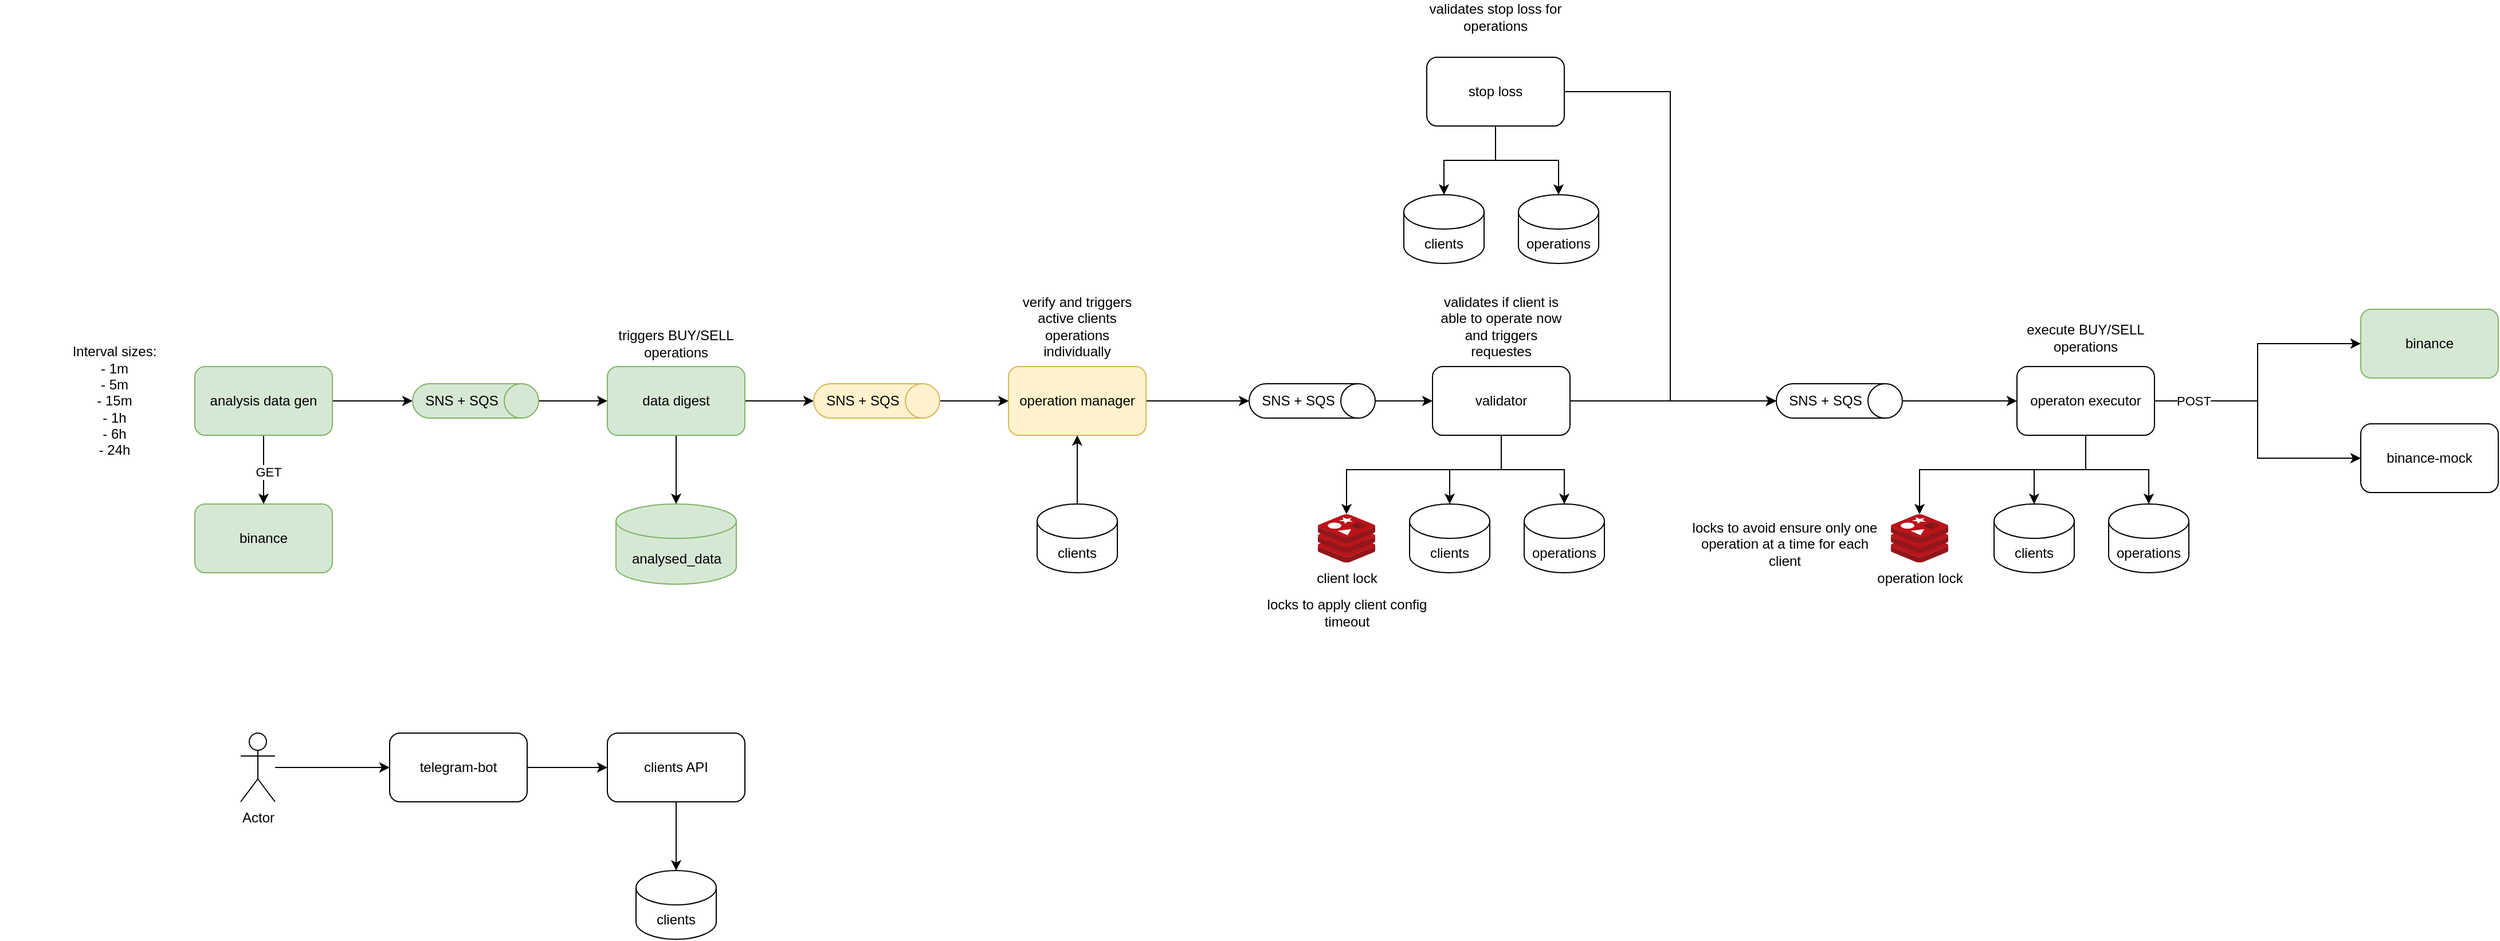 <mxfile version="20.2.3" type="device"><diagram id="hMLgUNgtjif-WWjUYNgA" name="Page-1"><mxGraphModel dx="2276" dy="1977" grid="1" gridSize="10" guides="1" tooltips="1" connect="1" arrows="1" fold="1" page="1" pageScale="1" pageWidth="850" pageHeight="1100" math="0" shadow="0"><root><mxCell id="0"/><mxCell id="1" parent="0"/><mxCell id="lZ36Bs9J8MROvfTwoeam-36" value="" style="edgeStyle=orthogonalEdgeStyle;rounded=0;orthogonalLoop=1;jettySize=auto;html=1;" parent="1" source="lZ36Bs9J8MROvfTwoeam-1" target="lZ36Bs9J8MROvfTwoeam-35" edge="1"><mxGeometry relative="1" as="geometry"/></mxCell><mxCell id="lZ36Bs9J8MROvfTwoeam-54" value="" style="edgeStyle=orthogonalEdgeStyle;rounded=0;orthogonalLoop=1;jettySize=auto;html=1;" parent="1" source="lZ36Bs9J8MROvfTwoeam-1" target="lZ36Bs9J8MROvfTwoeam-49" edge="1"><mxGeometry relative="1" as="geometry"/></mxCell><mxCell id="lZ36Bs9J8MROvfTwoeam-55" value="GET" style="edgeLabel;html=1;align=center;verticalAlign=middle;resizable=0;points=[];" parent="lZ36Bs9J8MROvfTwoeam-54" vertex="1" connectable="0"><mxGeometry x="0.067" y="4" relative="1" as="geometry"><mxPoint as="offset"/></mxGeometry></mxCell><mxCell id="lZ36Bs9J8MROvfTwoeam-1" value="analysis data gen" style="rounded=1;whiteSpace=wrap;html=1;fillColor=#d5e8d4;strokeColor=#82b366;" parent="1" vertex="1"><mxGeometry x="-120" y="200" width="120" height="60" as="geometry"/></mxCell><mxCell id="lZ36Bs9J8MROvfTwoeam-4" value="binance" style="rounded=1;whiteSpace=wrap;html=1;fillColor=#d5e8d4;strokeColor=#82b366;" parent="1" vertex="1"><mxGeometry x="1770" y="150" width="120" height="60" as="geometry"/></mxCell><mxCell id="lZ36Bs9J8MROvfTwoeam-5" value="binance-mock" style="rounded=1;whiteSpace=wrap;html=1;" parent="1" vertex="1"><mxGeometry x="1770" y="250" width="120" height="60" as="geometry"/></mxCell><mxCell id="UI1R-FcSzvNhwxykK-cz-2" style="edgeStyle=orthogonalEdgeStyle;rounded=0;orthogonalLoop=1;jettySize=auto;html=1;entryX=0.5;entryY=0;entryDx=0;entryDy=0;entryPerimeter=0;" parent="1" source="lZ36Bs9J8MROvfTwoeam-6" target="UI1R-FcSzvNhwxykK-cz-1" edge="1"><mxGeometry relative="1" as="geometry"/></mxCell><mxCell id="UI1R-FcSzvNhwxykK-cz-34" style="edgeStyle=orthogonalEdgeStyle;rounded=0;orthogonalLoop=1;jettySize=auto;html=1;entryX=0.5;entryY=1;entryDx=0;entryDy=0;entryPerimeter=0;" parent="1" source="lZ36Bs9J8MROvfTwoeam-6" target="lZ36Bs9J8MROvfTwoeam-34" edge="1"><mxGeometry relative="1" as="geometry"/></mxCell><mxCell id="lZ36Bs9J8MROvfTwoeam-6" value="data digest" style="rounded=1;whiteSpace=wrap;html=1;fillColor=#d5e8d4;strokeColor=#82b366;" parent="1" vertex="1"><mxGeometry x="240" y="200" width="120" height="60" as="geometry"/></mxCell><mxCell id="lZ36Bs9J8MROvfTwoeam-12" value="triggers BUY/SELL operations" style="text;html=1;strokeColor=none;fillColor=none;align=center;verticalAlign=middle;whiteSpace=wrap;rounded=0;" parent="1" vertex="1"><mxGeometry x="240" y="165" width="120" height="30" as="geometry"/></mxCell><mxCell id="UG75-Rjxd3EIHa-zDvTt-28" style="edgeStyle=orthogonalEdgeStyle;rounded=0;orthogonalLoop=1;jettySize=auto;html=1;entryX=0.5;entryY=1;entryDx=0;entryDy=0;entryPerimeter=0;" parent="1" source="lZ36Bs9J8MROvfTwoeam-14" target="UG75-Rjxd3EIHa-zDvTt-25" edge="1"><mxGeometry relative="1" as="geometry"/></mxCell><mxCell id="lZ36Bs9J8MROvfTwoeam-14" value="operation manager" style="rounded=1;whiteSpace=wrap;html=1;fillColor=#fff2cc;strokeColor=#d6b656;" parent="1" vertex="1"><mxGeometry x="590" y="200" width="120" height="60" as="geometry"/></mxCell><mxCell id="lZ36Bs9J8MROvfTwoeam-15" value="verify and triggers active clients operations individually" style="text;html=1;strokeColor=none;fillColor=none;align=center;verticalAlign=middle;whiteSpace=wrap;rounded=0;" parent="1" vertex="1"><mxGeometry x="590" y="150" width="120" height="30" as="geometry"/></mxCell><mxCell id="lZ36Bs9J8MROvfTwoeam-18" style="edgeStyle=orthogonalEdgeStyle;rounded=0;orthogonalLoop=1;jettySize=auto;html=1;entryX=0.5;entryY=1;entryDx=0;entryDy=0;" parent="1" source="lZ36Bs9J8MROvfTwoeam-16" target="lZ36Bs9J8MROvfTwoeam-14" edge="1"><mxGeometry relative="1" as="geometry"/></mxCell><mxCell id="lZ36Bs9J8MROvfTwoeam-16" value="clients" style="shape=cylinder3;whiteSpace=wrap;html=1;boundedLbl=1;backgroundOutline=1;size=15;" parent="1" vertex="1"><mxGeometry x="615" y="320" width="70" height="60" as="geometry"/></mxCell><mxCell id="lZ36Bs9J8MROvfTwoeam-23" style="edgeStyle=orthogonalEdgeStyle;rounded=0;orthogonalLoop=1;jettySize=auto;html=1;entryX=0;entryY=0.5;entryDx=0;entryDy=0;" parent="1" source="lZ36Bs9J8MROvfTwoeam-20" target="lZ36Bs9J8MROvfTwoeam-4" edge="1"><mxGeometry relative="1" as="geometry"/></mxCell><mxCell id="lZ36Bs9J8MROvfTwoeam-24" style="edgeStyle=orthogonalEdgeStyle;rounded=0;orthogonalLoop=1;jettySize=auto;html=1;" parent="1" source="lZ36Bs9J8MROvfTwoeam-20" target="lZ36Bs9J8MROvfTwoeam-5" edge="1"><mxGeometry relative="1" as="geometry"/></mxCell><mxCell id="lZ36Bs9J8MROvfTwoeam-45" value="POST" style="edgeLabel;html=1;align=center;verticalAlign=middle;resizable=0;points=[];" parent="lZ36Bs9J8MROvfTwoeam-24" vertex="1" connectable="0"><mxGeometry x="-0.706" relative="1" as="geometry"><mxPoint as="offset"/></mxGeometry></mxCell><mxCell id="lZ36Bs9J8MROvfTwoeam-58" style="edgeStyle=orthogonalEdgeStyle;rounded=0;orthogonalLoop=1;jettySize=auto;html=1;entryX=0.5;entryY=0;entryDx=0;entryDy=0;entryPerimeter=0;" parent="1" source="lZ36Bs9J8MROvfTwoeam-20" target="lZ36Bs9J8MROvfTwoeam-57" edge="1"><mxGeometry relative="1" as="geometry"/></mxCell><mxCell id="lZ36Bs9J8MROvfTwoeam-60" style="edgeStyle=orthogonalEdgeStyle;rounded=0;orthogonalLoop=1;jettySize=auto;html=1;" parent="1" source="lZ36Bs9J8MROvfTwoeam-20" target="lZ36Bs9J8MROvfTwoeam-59" edge="1"><mxGeometry relative="1" as="geometry"/></mxCell><mxCell id="UG75-Rjxd3EIHa-zDvTt-33" style="edgeStyle=orthogonalEdgeStyle;rounded=0;orthogonalLoop=1;jettySize=auto;html=1;" parent="1" source="lZ36Bs9J8MROvfTwoeam-20" target="UG75-Rjxd3EIHa-zDvTt-32" edge="1"><mxGeometry relative="1" as="geometry"><Array as="points"><mxPoint x="1530" y="290"/><mxPoint x="1385" y="290"/></Array></mxGeometry></mxCell><mxCell id="lZ36Bs9J8MROvfTwoeam-20" value="operaton executor" style="rounded=1;whiteSpace=wrap;html=1;" parent="1" vertex="1"><mxGeometry x="1470" y="200" width="120" height="60" as="geometry"/></mxCell><mxCell id="lZ36Bs9J8MROvfTwoeam-25" value="execute BUY/SELL operations" style="text;html=1;strokeColor=none;fillColor=none;align=center;verticalAlign=middle;whiteSpace=wrap;rounded=0;" parent="1" vertex="1"><mxGeometry x="1470" y="160" width="120" height="30" as="geometry"/></mxCell><mxCell id="lZ36Bs9J8MROvfTwoeam-32" value="" style="edgeStyle=orthogonalEdgeStyle;rounded=0;orthogonalLoop=1;jettySize=auto;html=1;" parent="1" source="lZ36Bs9J8MROvfTwoeam-29" target="lZ36Bs9J8MROvfTwoeam-20" edge="1"><mxGeometry relative="1" as="geometry"/></mxCell><mxCell id="lZ36Bs9J8MROvfTwoeam-29" value="SNS + SQS" style="shape=cylinder3;whiteSpace=wrap;html=1;boundedLbl=1;backgroundOutline=1;size=15;direction=south;" parent="1" vertex="1"><mxGeometry x="1260" y="215" width="110" height="30" as="geometry"/></mxCell><mxCell id="lZ36Bs9J8MROvfTwoeam-41" value="" style="edgeStyle=orthogonalEdgeStyle;rounded=0;orthogonalLoop=1;jettySize=auto;html=1;" parent="1" source="lZ36Bs9J8MROvfTwoeam-34" target="lZ36Bs9J8MROvfTwoeam-14" edge="1"><mxGeometry relative="1" as="geometry"/></mxCell><mxCell id="lZ36Bs9J8MROvfTwoeam-34" value="SNS + SQS" style="shape=cylinder3;whiteSpace=wrap;html=1;boundedLbl=1;backgroundOutline=1;size=15;direction=south;fillColor=#fff2cc;strokeColor=#d6b656;" parent="1" vertex="1"><mxGeometry x="420" y="215" width="110" height="30" as="geometry"/></mxCell><mxCell id="lZ36Bs9J8MROvfTwoeam-39" style="edgeStyle=orthogonalEdgeStyle;rounded=0;orthogonalLoop=1;jettySize=auto;html=1;entryX=0;entryY=0.5;entryDx=0;entryDy=0;" parent="1" source="lZ36Bs9J8MROvfTwoeam-35" target="lZ36Bs9J8MROvfTwoeam-6" edge="1"><mxGeometry relative="1" as="geometry"/></mxCell><mxCell id="lZ36Bs9J8MROvfTwoeam-35" value="SNS + SQS" style="shape=cylinder3;whiteSpace=wrap;html=1;boundedLbl=1;backgroundOutline=1;size=15;direction=south;fillColor=#d5e8d4;strokeColor=#82b366;" parent="1" vertex="1"><mxGeometry x="70" y="215" width="110" height="30" as="geometry"/></mxCell><mxCell id="lZ36Bs9J8MROvfTwoeam-49" value="binance" style="rounded=1;whiteSpace=wrap;html=1;fillColor=#d5e8d4;strokeColor=#82b366;" parent="1" vertex="1"><mxGeometry x="-120" y="320" width="120" height="60" as="geometry"/></mxCell><mxCell id="lZ36Bs9J8MROvfTwoeam-56" value="Interval sizes:&lt;br&gt;- 1m&lt;br&gt;- 5m&lt;br&gt;- 15m&lt;br&gt;- 1h&lt;br&gt;- 6h&lt;br&gt;- 24h" style="text;html=1;strokeColor=none;fillColor=none;align=center;verticalAlign=middle;whiteSpace=wrap;rounded=0;" parent="1" vertex="1"><mxGeometry x="-290" y="172.5" width="200" height="115" as="geometry"/></mxCell><mxCell id="lZ36Bs9J8MROvfTwoeam-57" value="clients" style="shape=cylinder3;whiteSpace=wrap;html=1;boundedLbl=1;backgroundOutline=1;size=15;" parent="1" vertex="1"><mxGeometry x="1450" y="320" width="70" height="60" as="geometry"/></mxCell><mxCell id="lZ36Bs9J8MROvfTwoeam-59" value="operations" style="shape=cylinder3;whiteSpace=wrap;html=1;boundedLbl=1;backgroundOutline=1;size=15;" parent="1" vertex="1"><mxGeometry x="1550" y="320" width="70" height="60" as="geometry"/></mxCell><mxCell id="lZ36Bs9J8MROvfTwoeam-63" style="edgeStyle=orthogonalEdgeStyle;rounded=0;orthogonalLoop=1;jettySize=auto;html=1;" parent="1" source="lZ36Bs9J8MROvfTwoeam-61" target="lZ36Bs9J8MROvfTwoeam-62" edge="1"><mxGeometry relative="1" as="geometry"/></mxCell><mxCell id="lZ36Bs9J8MROvfTwoeam-61" value="clients API" style="rounded=1;whiteSpace=wrap;html=1;" parent="1" vertex="1"><mxGeometry x="240" y="520" width="120" height="60" as="geometry"/></mxCell><mxCell id="lZ36Bs9J8MROvfTwoeam-62" value="clients" style="shape=cylinder3;whiteSpace=wrap;html=1;boundedLbl=1;backgroundOutline=1;size=15;" parent="1" vertex="1"><mxGeometry x="265" y="640" width="70" height="60" as="geometry"/></mxCell><mxCell id="lZ36Bs9J8MROvfTwoeam-66" style="edgeStyle=orthogonalEdgeStyle;rounded=0;orthogonalLoop=1;jettySize=auto;html=1;entryX=0;entryY=0.5;entryDx=0;entryDy=0;" parent="1" source="lZ36Bs9J8MROvfTwoeam-65" target="lZ36Bs9J8MROvfTwoeam-61" edge="1"><mxGeometry relative="1" as="geometry"/></mxCell><mxCell id="lZ36Bs9J8MROvfTwoeam-65" value="telegram-bot" style="rounded=1;whiteSpace=wrap;html=1;" parent="1" vertex="1"><mxGeometry x="50" y="520" width="120" height="60" as="geometry"/></mxCell><mxCell id="lZ36Bs9J8MROvfTwoeam-68" style="edgeStyle=orthogonalEdgeStyle;rounded=0;orthogonalLoop=1;jettySize=auto;html=1;entryX=0;entryY=0.5;entryDx=0;entryDy=0;" parent="1" source="lZ36Bs9J8MROvfTwoeam-67" target="lZ36Bs9J8MROvfTwoeam-65" edge="1"><mxGeometry relative="1" as="geometry"/></mxCell><mxCell id="lZ36Bs9J8MROvfTwoeam-67" value="Actor" style="shape=umlActor;verticalLabelPosition=bottom;verticalAlign=top;html=1;outlineConnect=0;" parent="1" vertex="1"><mxGeometry x="-80" y="520" width="30" height="60" as="geometry"/></mxCell><mxCell id="UI1R-FcSzvNhwxykK-cz-1" value="analysed_data" style="shape=cylinder3;whiteSpace=wrap;html=1;boundedLbl=1;backgroundOutline=1;size=15;fillColor=#d5e8d4;strokeColor=#82b366;" parent="1" vertex="1"><mxGeometry x="247.5" y="320" width="105" height="70" as="geometry"/></mxCell><mxCell id="UG75-Rjxd3EIHa-zDvTt-20" style="edgeStyle=orthogonalEdgeStyle;rounded=0;orthogonalLoop=1;jettySize=auto;html=1;entryX=0.5;entryY=0;entryDx=0;entryDy=0;entryPerimeter=0;" parent="1" source="UG75-Rjxd3EIHa-zDvTt-22" target="UG75-Rjxd3EIHa-zDvTt-26" edge="1"><mxGeometry relative="1" as="geometry"/></mxCell><mxCell id="UG75-Rjxd3EIHa-zDvTt-21" style="edgeStyle=orthogonalEdgeStyle;rounded=0;orthogonalLoop=1;jettySize=auto;html=1;" parent="1" source="UG75-Rjxd3EIHa-zDvTt-22" target="UG75-Rjxd3EIHa-zDvTt-27" edge="1"><mxGeometry relative="1" as="geometry"/></mxCell><mxCell id="UG75-Rjxd3EIHa-zDvTt-29" style="edgeStyle=orthogonalEdgeStyle;rounded=0;orthogonalLoop=1;jettySize=auto;html=1;" parent="1" source="UG75-Rjxd3EIHa-zDvTt-22" target="lZ36Bs9J8MROvfTwoeam-29" edge="1"><mxGeometry relative="1" as="geometry"/></mxCell><mxCell id="UG75-Rjxd3EIHa-zDvTt-31" style="edgeStyle=orthogonalEdgeStyle;rounded=0;orthogonalLoop=1;jettySize=auto;html=1;" parent="1" source="UG75-Rjxd3EIHa-zDvTt-22" target="UG75-Rjxd3EIHa-zDvTt-30" edge="1"><mxGeometry relative="1" as="geometry"><Array as="points"><mxPoint x="1020" y="290"/><mxPoint x="885" y="290"/></Array></mxGeometry></mxCell><mxCell id="UG75-Rjxd3EIHa-zDvTt-22" value="validator" style="rounded=1;whiteSpace=wrap;html=1;" parent="1" vertex="1"><mxGeometry x="960" y="200" width="120" height="60" as="geometry"/></mxCell><mxCell id="UG75-Rjxd3EIHa-zDvTt-23" value="validates if client is able to operate now and triggers requestes" style="text;html=1;strokeColor=none;fillColor=none;align=center;verticalAlign=middle;whiteSpace=wrap;rounded=0;" parent="1" vertex="1"><mxGeometry x="960" y="150" width="120" height="30" as="geometry"/></mxCell><mxCell id="UG75-Rjxd3EIHa-zDvTt-24" value="" style="edgeStyle=orthogonalEdgeStyle;rounded=0;orthogonalLoop=1;jettySize=auto;html=1;" parent="1" source="UG75-Rjxd3EIHa-zDvTt-25" target="UG75-Rjxd3EIHa-zDvTt-22" edge="1"><mxGeometry relative="1" as="geometry"/></mxCell><mxCell id="UG75-Rjxd3EIHa-zDvTt-25" value="SNS + SQS" style="shape=cylinder3;whiteSpace=wrap;html=1;boundedLbl=1;backgroundOutline=1;size=15;direction=south;" parent="1" vertex="1"><mxGeometry x="800" y="215" width="110" height="30" as="geometry"/></mxCell><mxCell id="UG75-Rjxd3EIHa-zDvTt-26" value="clients" style="shape=cylinder3;whiteSpace=wrap;html=1;boundedLbl=1;backgroundOutline=1;size=15;" parent="1" vertex="1"><mxGeometry x="940" y="320" width="70" height="60" as="geometry"/></mxCell><mxCell id="UG75-Rjxd3EIHa-zDvTt-27" value="operations" style="shape=cylinder3;whiteSpace=wrap;html=1;boundedLbl=1;backgroundOutline=1;size=15;" parent="1" vertex="1"><mxGeometry x="1040" y="320" width="70" height="60" as="geometry"/></mxCell><mxCell id="UG75-Rjxd3EIHa-zDvTt-30" value="client lock" style="sketch=0;aspect=fixed;html=1;points=[];align=center;image;fontSize=12;image=img/lib/mscae/Cache_Redis_Product.svg;" parent="1" vertex="1"><mxGeometry x="860" y="329" width="50" height="42" as="geometry"/></mxCell><mxCell id="UG75-Rjxd3EIHa-zDvTt-32" value="operation lock" style="sketch=0;aspect=fixed;html=1;points=[];align=center;image;fontSize=12;image=img/lib/mscae/Cache_Redis_Product.svg;" parent="1" vertex="1"><mxGeometry x="1360" y="329" width="50" height="42" as="geometry"/></mxCell><mxCell id="UG75-Rjxd3EIHa-zDvTt-34" value="locks to avoid ensure only one operation at a time for each client" style="text;html=1;strokeColor=none;fillColor=none;align=center;verticalAlign=middle;whiteSpace=wrap;rounded=0;" parent="1" vertex="1"><mxGeometry x="1180" y="300" width="175" height="110" as="geometry"/></mxCell><mxCell id="UG75-Rjxd3EIHa-zDvTt-35" value="locks to apply client config timeout" style="text;html=1;strokeColor=none;fillColor=none;align=center;verticalAlign=middle;whiteSpace=wrap;rounded=0;" parent="1" vertex="1"><mxGeometry x="797.5" y="360" width="175" height="110" as="geometry"/></mxCell><mxCell id="UG75-Rjxd3EIHa-zDvTt-36" style="edgeStyle=orthogonalEdgeStyle;rounded=0;orthogonalLoop=1;jettySize=auto;html=1;entryX=0.5;entryY=0;entryDx=0;entryDy=0;entryPerimeter=0;" parent="1" source="UG75-Rjxd3EIHa-zDvTt-38" target="UG75-Rjxd3EIHa-zDvTt-40" edge="1"><mxGeometry relative="1" as="geometry"/></mxCell><mxCell id="UG75-Rjxd3EIHa-zDvTt-37" style="edgeStyle=orthogonalEdgeStyle;rounded=0;orthogonalLoop=1;jettySize=auto;html=1;" parent="1" source="UG75-Rjxd3EIHa-zDvTt-38" target="UG75-Rjxd3EIHa-zDvTt-41" edge="1"><mxGeometry relative="1" as="geometry"/></mxCell><mxCell id="UG75-Rjxd3EIHa-zDvTt-43" style="edgeStyle=orthogonalEdgeStyle;rounded=0;orthogonalLoop=1;jettySize=auto;html=1;entryX=0.5;entryY=1;entryDx=0;entryDy=0;entryPerimeter=0;" parent="1" source="UG75-Rjxd3EIHa-zDvTt-38" target="lZ36Bs9J8MROvfTwoeam-29" edge="1"><mxGeometry relative="1" as="geometry"/></mxCell><mxCell id="UG75-Rjxd3EIHa-zDvTt-38" value="stop loss" style="rounded=1;whiteSpace=wrap;html=1;" parent="1" vertex="1"><mxGeometry x="955" y="-70" width="120" height="60" as="geometry"/></mxCell><mxCell id="UG75-Rjxd3EIHa-zDvTt-39" value="validates stop loss for operations" style="text;html=1;strokeColor=none;fillColor=none;align=center;verticalAlign=middle;whiteSpace=wrap;rounded=0;" parent="1" vertex="1"><mxGeometry x="955" y="-120" width="120" height="30" as="geometry"/></mxCell><mxCell id="UG75-Rjxd3EIHa-zDvTt-40" value="clients" style="shape=cylinder3;whiteSpace=wrap;html=1;boundedLbl=1;backgroundOutline=1;size=15;" parent="1" vertex="1"><mxGeometry x="935" y="50" width="70" height="60" as="geometry"/></mxCell><mxCell id="UG75-Rjxd3EIHa-zDvTt-41" value="operations" style="shape=cylinder3;whiteSpace=wrap;html=1;boundedLbl=1;backgroundOutline=1;size=15;" parent="1" vertex="1"><mxGeometry x="1035" y="50" width="70" height="60" as="geometry"/></mxCell></root></mxGraphModel></diagram></mxfile>